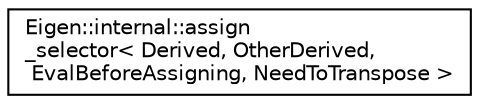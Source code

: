 digraph "Graphical Class Hierarchy"
{
  edge [fontname="Helvetica",fontsize="10",labelfontname="Helvetica",labelfontsize="10"];
  node [fontname="Helvetica",fontsize="10",shape=record];
  rankdir="LR";
  Node1 [label="Eigen::internal::assign\l_selector\< Derived, OtherDerived,\l EvalBeforeAssigning, NeedToTranspose \>",height=0.2,width=0.4,color="black", fillcolor="white", style="filled",URL="$struct_eigen_1_1internal_1_1assign__selector.html"];
}
